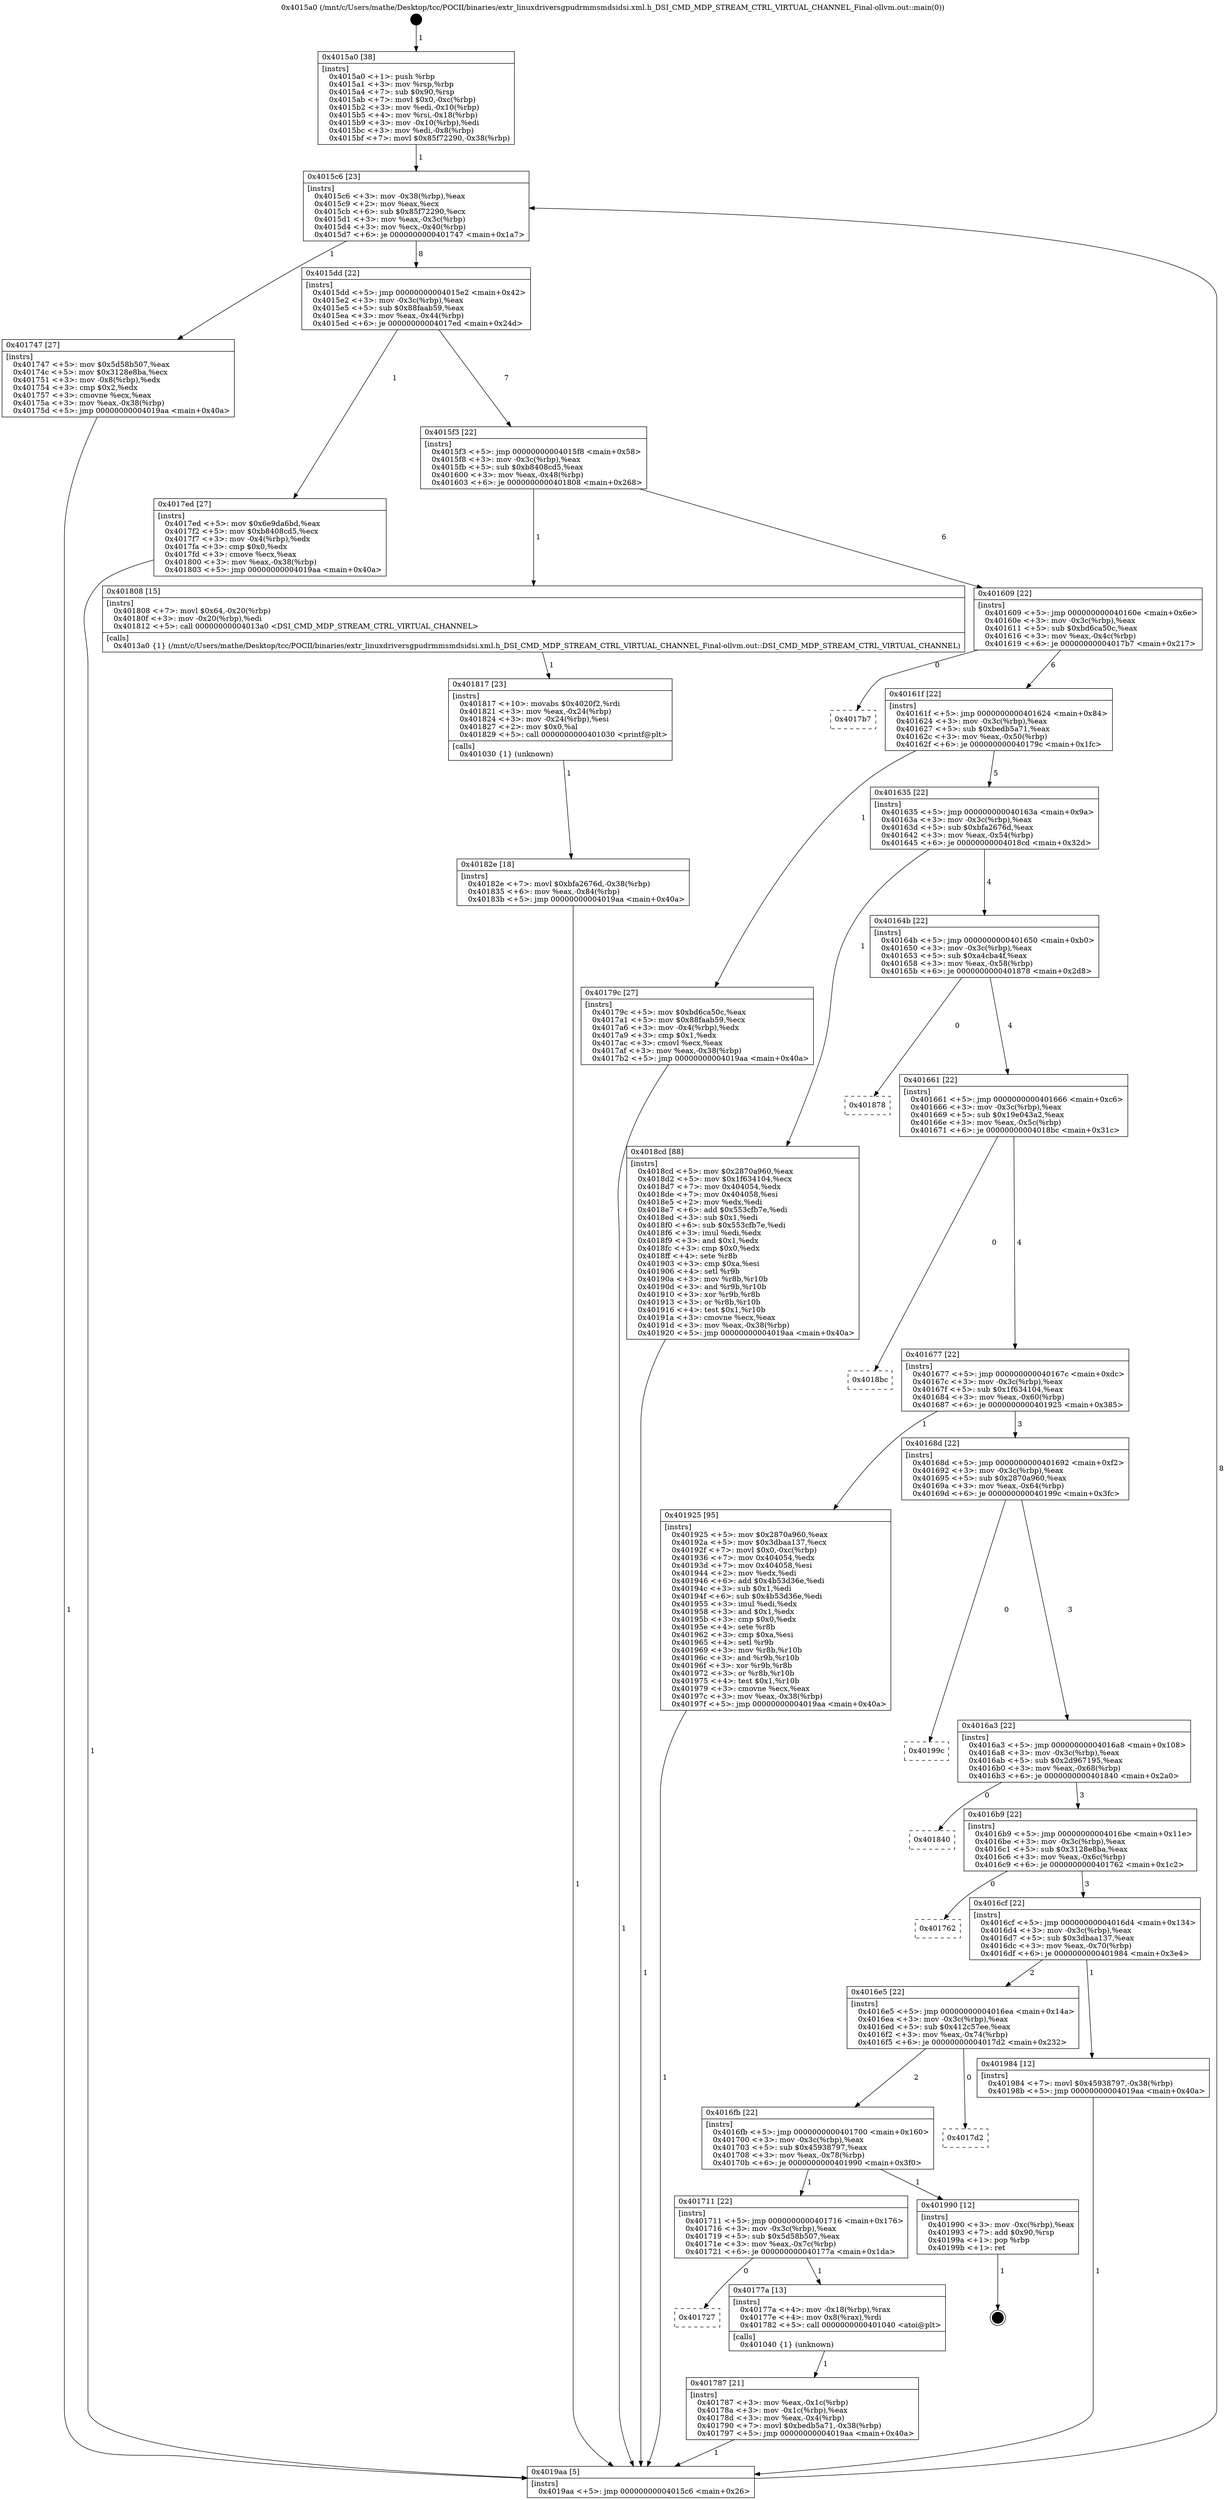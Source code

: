digraph "0x4015a0" {
  label = "0x4015a0 (/mnt/c/Users/mathe/Desktop/tcc/POCII/binaries/extr_linuxdriversgpudrmmsmdsidsi.xml.h_DSI_CMD_MDP_STREAM_CTRL_VIRTUAL_CHANNEL_Final-ollvm.out::main(0))"
  labelloc = "t"
  node[shape=record]

  Entry [label="",width=0.3,height=0.3,shape=circle,fillcolor=black,style=filled]
  "0x4015c6" [label="{
     0x4015c6 [23]\l
     | [instrs]\l
     &nbsp;&nbsp;0x4015c6 \<+3\>: mov -0x38(%rbp),%eax\l
     &nbsp;&nbsp;0x4015c9 \<+2\>: mov %eax,%ecx\l
     &nbsp;&nbsp;0x4015cb \<+6\>: sub $0x85f72290,%ecx\l
     &nbsp;&nbsp;0x4015d1 \<+3\>: mov %eax,-0x3c(%rbp)\l
     &nbsp;&nbsp;0x4015d4 \<+3\>: mov %ecx,-0x40(%rbp)\l
     &nbsp;&nbsp;0x4015d7 \<+6\>: je 0000000000401747 \<main+0x1a7\>\l
  }"]
  "0x401747" [label="{
     0x401747 [27]\l
     | [instrs]\l
     &nbsp;&nbsp;0x401747 \<+5\>: mov $0x5d58b507,%eax\l
     &nbsp;&nbsp;0x40174c \<+5\>: mov $0x3128e8ba,%ecx\l
     &nbsp;&nbsp;0x401751 \<+3\>: mov -0x8(%rbp),%edx\l
     &nbsp;&nbsp;0x401754 \<+3\>: cmp $0x2,%edx\l
     &nbsp;&nbsp;0x401757 \<+3\>: cmovne %ecx,%eax\l
     &nbsp;&nbsp;0x40175a \<+3\>: mov %eax,-0x38(%rbp)\l
     &nbsp;&nbsp;0x40175d \<+5\>: jmp 00000000004019aa \<main+0x40a\>\l
  }"]
  "0x4015dd" [label="{
     0x4015dd [22]\l
     | [instrs]\l
     &nbsp;&nbsp;0x4015dd \<+5\>: jmp 00000000004015e2 \<main+0x42\>\l
     &nbsp;&nbsp;0x4015e2 \<+3\>: mov -0x3c(%rbp),%eax\l
     &nbsp;&nbsp;0x4015e5 \<+5\>: sub $0x88faab59,%eax\l
     &nbsp;&nbsp;0x4015ea \<+3\>: mov %eax,-0x44(%rbp)\l
     &nbsp;&nbsp;0x4015ed \<+6\>: je 00000000004017ed \<main+0x24d\>\l
  }"]
  "0x4019aa" [label="{
     0x4019aa [5]\l
     | [instrs]\l
     &nbsp;&nbsp;0x4019aa \<+5\>: jmp 00000000004015c6 \<main+0x26\>\l
  }"]
  "0x4015a0" [label="{
     0x4015a0 [38]\l
     | [instrs]\l
     &nbsp;&nbsp;0x4015a0 \<+1\>: push %rbp\l
     &nbsp;&nbsp;0x4015a1 \<+3\>: mov %rsp,%rbp\l
     &nbsp;&nbsp;0x4015a4 \<+7\>: sub $0x90,%rsp\l
     &nbsp;&nbsp;0x4015ab \<+7\>: movl $0x0,-0xc(%rbp)\l
     &nbsp;&nbsp;0x4015b2 \<+3\>: mov %edi,-0x10(%rbp)\l
     &nbsp;&nbsp;0x4015b5 \<+4\>: mov %rsi,-0x18(%rbp)\l
     &nbsp;&nbsp;0x4015b9 \<+3\>: mov -0x10(%rbp),%edi\l
     &nbsp;&nbsp;0x4015bc \<+3\>: mov %edi,-0x8(%rbp)\l
     &nbsp;&nbsp;0x4015bf \<+7\>: movl $0x85f72290,-0x38(%rbp)\l
  }"]
  Exit [label="",width=0.3,height=0.3,shape=circle,fillcolor=black,style=filled,peripheries=2]
  "0x4017ed" [label="{
     0x4017ed [27]\l
     | [instrs]\l
     &nbsp;&nbsp;0x4017ed \<+5\>: mov $0x6e9da6bd,%eax\l
     &nbsp;&nbsp;0x4017f2 \<+5\>: mov $0xb8408cd5,%ecx\l
     &nbsp;&nbsp;0x4017f7 \<+3\>: mov -0x4(%rbp),%edx\l
     &nbsp;&nbsp;0x4017fa \<+3\>: cmp $0x0,%edx\l
     &nbsp;&nbsp;0x4017fd \<+3\>: cmove %ecx,%eax\l
     &nbsp;&nbsp;0x401800 \<+3\>: mov %eax,-0x38(%rbp)\l
     &nbsp;&nbsp;0x401803 \<+5\>: jmp 00000000004019aa \<main+0x40a\>\l
  }"]
  "0x4015f3" [label="{
     0x4015f3 [22]\l
     | [instrs]\l
     &nbsp;&nbsp;0x4015f3 \<+5\>: jmp 00000000004015f8 \<main+0x58\>\l
     &nbsp;&nbsp;0x4015f8 \<+3\>: mov -0x3c(%rbp),%eax\l
     &nbsp;&nbsp;0x4015fb \<+5\>: sub $0xb8408cd5,%eax\l
     &nbsp;&nbsp;0x401600 \<+3\>: mov %eax,-0x48(%rbp)\l
     &nbsp;&nbsp;0x401603 \<+6\>: je 0000000000401808 \<main+0x268\>\l
  }"]
  "0x40182e" [label="{
     0x40182e [18]\l
     | [instrs]\l
     &nbsp;&nbsp;0x40182e \<+7\>: movl $0xbfa2676d,-0x38(%rbp)\l
     &nbsp;&nbsp;0x401835 \<+6\>: mov %eax,-0x84(%rbp)\l
     &nbsp;&nbsp;0x40183b \<+5\>: jmp 00000000004019aa \<main+0x40a\>\l
  }"]
  "0x401808" [label="{
     0x401808 [15]\l
     | [instrs]\l
     &nbsp;&nbsp;0x401808 \<+7\>: movl $0x64,-0x20(%rbp)\l
     &nbsp;&nbsp;0x40180f \<+3\>: mov -0x20(%rbp),%edi\l
     &nbsp;&nbsp;0x401812 \<+5\>: call 00000000004013a0 \<DSI_CMD_MDP_STREAM_CTRL_VIRTUAL_CHANNEL\>\l
     | [calls]\l
     &nbsp;&nbsp;0x4013a0 \{1\} (/mnt/c/Users/mathe/Desktop/tcc/POCII/binaries/extr_linuxdriversgpudrmmsmdsidsi.xml.h_DSI_CMD_MDP_STREAM_CTRL_VIRTUAL_CHANNEL_Final-ollvm.out::DSI_CMD_MDP_STREAM_CTRL_VIRTUAL_CHANNEL)\l
  }"]
  "0x401609" [label="{
     0x401609 [22]\l
     | [instrs]\l
     &nbsp;&nbsp;0x401609 \<+5\>: jmp 000000000040160e \<main+0x6e\>\l
     &nbsp;&nbsp;0x40160e \<+3\>: mov -0x3c(%rbp),%eax\l
     &nbsp;&nbsp;0x401611 \<+5\>: sub $0xbd6ca50c,%eax\l
     &nbsp;&nbsp;0x401616 \<+3\>: mov %eax,-0x4c(%rbp)\l
     &nbsp;&nbsp;0x401619 \<+6\>: je 00000000004017b7 \<main+0x217\>\l
  }"]
  "0x401817" [label="{
     0x401817 [23]\l
     | [instrs]\l
     &nbsp;&nbsp;0x401817 \<+10\>: movabs $0x4020f2,%rdi\l
     &nbsp;&nbsp;0x401821 \<+3\>: mov %eax,-0x24(%rbp)\l
     &nbsp;&nbsp;0x401824 \<+3\>: mov -0x24(%rbp),%esi\l
     &nbsp;&nbsp;0x401827 \<+2\>: mov $0x0,%al\l
     &nbsp;&nbsp;0x401829 \<+5\>: call 0000000000401030 \<printf@plt\>\l
     | [calls]\l
     &nbsp;&nbsp;0x401030 \{1\} (unknown)\l
  }"]
  "0x4017b7" [label="{
     0x4017b7\l
  }", style=dashed]
  "0x40161f" [label="{
     0x40161f [22]\l
     | [instrs]\l
     &nbsp;&nbsp;0x40161f \<+5\>: jmp 0000000000401624 \<main+0x84\>\l
     &nbsp;&nbsp;0x401624 \<+3\>: mov -0x3c(%rbp),%eax\l
     &nbsp;&nbsp;0x401627 \<+5\>: sub $0xbedb5a71,%eax\l
     &nbsp;&nbsp;0x40162c \<+3\>: mov %eax,-0x50(%rbp)\l
     &nbsp;&nbsp;0x40162f \<+6\>: je 000000000040179c \<main+0x1fc\>\l
  }"]
  "0x401787" [label="{
     0x401787 [21]\l
     | [instrs]\l
     &nbsp;&nbsp;0x401787 \<+3\>: mov %eax,-0x1c(%rbp)\l
     &nbsp;&nbsp;0x40178a \<+3\>: mov -0x1c(%rbp),%eax\l
     &nbsp;&nbsp;0x40178d \<+3\>: mov %eax,-0x4(%rbp)\l
     &nbsp;&nbsp;0x401790 \<+7\>: movl $0xbedb5a71,-0x38(%rbp)\l
     &nbsp;&nbsp;0x401797 \<+5\>: jmp 00000000004019aa \<main+0x40a\>\l
  }"]
  "0x40179c" [label="{
     0x40179c [27]\l
     | [instrs]\l
     &nbsp;&nbsp;0x40179c \<+5\>: mov $0xbd6ca50c,%eax\l
     &nbsp;&nbsp;0x4017a1 \<+5\>: mov $0x88faab59,%ecx\l
     &nbsp;&nbsp;0x4017a6 \<+3\>: mov -0x4(%rbp),%edx\l
     &nbsp;&nbsp;0x4017a9 \<+3\>: cmp $0x1,%edx\l
     &nbsp;&nbsp;0x4017ac \<+3\>: cmovl %ecx,%eax\l
     &nbsp;&nbsp;0x4017af \<+3\>: mov %eax,-0x38(%rbp)\l
     &nbsp;&nbsp;0x4017b2 \<+5\>: jmp 00000000004019aa \<main+0x40a\>\l
  }"]
  "0x401635" [label="{
     0x401635 [22]\l
     | [instrs]\l
     &nbsp;&nbsp;0x401635 \<+5\>: jmp 000000000040163a \<main+0x9a\>\l
     &nbsp;&nbsp;0x40163a \<+3\>: mov -0x3c(%rbp),%eax\l
     &nbsp;&nbsp;0x40163d \<+5\>: sub $0xbfa2676d,%eax\l
     &nbsp;&nbsp;0x401642 \<+3\>: mov %eax,-0x54(%rbp)\l
     &nbsp;&nbsp;0x401645 \<+6\>: je 00000000004018cd \<main+0x32d\>\l
  }"]
  "0x401727" [label="{
     0x401727\l
  }", style=dashed]
  "0x4018cd" [label="{
     0x4018cd [88]\l
     | [instrs]\l
     &nbsp;&nbsp;0x4018cd \<+5\>: mov $0x2870a960,%eax\l
     &nbsp;&nbsp;0x4018d2 \<+5\>: mov $0x1f634104,%ecx\l
     &nbsp;&nbsp;0x4018d7 \<+7\>: mov 0x404054,%edx\l
     &nbsp;&nbsp;0x4018de \<+7\>: mov 0x404058,%esi\l
     &nbsp;&nbsp;0x4018e5 \<+2\>: mov %edx,%edi\l
     &nbsp;&nbsp;0x4018e7 \<+6\>: add $0x553cfb7e,%edi\l
     &nbsp;&nbsp;0x4018ed \<+3\>: sub $0x1,%edi\l
     &nbsp;&nbsp;0x4018f0 \<+6\>: sub $0x553cfb7e,%edi\l
     &nbsp;&nbsp;0x4018f6 \<+3\>: imul %edi,%edx\l
     &nbsp;&nbsp;0x4018f9 \<+3\>: and $0x1,%edx\l
     &nbsp;&nbsp;0x4018fc \<+3\>: cmp $0x0,%edx\l
     &nbsp;&nbsp;0x4018ff \<+4\>: sete %r8b\l
     &nbsp;&nbsp;0x401903 \<+3\>: cmp $0xa,%esi\l
     &nbsp;&nbsp;0x401906 \<+4\>: setl %r9b\l
     &nbsp;&nbsp;0x40190a \<+3\>: mov %r8b,%r10b\l
     &nbsp;&nbsp;0x40190d \<+3\>: and %r9b,%r10b\l
     &nbsp;&nbsp;0x401910 \<+3\>: xor %r9b,%r8b\l
     &nbsp;&nbsp;0x401913 \<+3\>: or %r8b,%r10b\l
     &nbsp;&nbsp;0x401916 \<+4\>: test $0x1,%r10b\l
     &nbsp;&nbsp;0x40191a \<+3\>: cmovne %ecx,%eax\l
     &nbsp;&nbsp;0x40191d \<+3\>: mov %eax,-0x38(%rbp)\l
     &nbsp;&nbsp;0x401920 \<+5\>: jmp 00000000004019aa \<main+0x40a\>\l
  }"]
  "0x40164b" [label="{
     0x40164b [22]\l
     | [instrs]\l
     &nbsp;&nbsp;0x40164b \<+5\>: jmp 0000000000401650 \<main+0xb0\>\l
     &nbsp;&nbsp;0x401650 \<+3\>: mov -0x3c(%rbp),%eax\l
     &nbsp;&nbsp;0x401653 \<+5\>: sub $0xa4cba4f,%eax\l
     &nbsp;&nbsp;0x401658 \<+3\>: mov %eax,-0x58(%rbp)\l
     &nbsp;&nbsp;0x40165b \<+6\>: je 0000000000401878 \<main+0x2d8\>\l
  }"]
  "0x40177a" [label="{
     0x40177a [13]\l
     | [instrs]\l
     &nbsp;&nbsp;0x40177a \<+4\>: mov -0x18(%rbp),%rax\l
     &nbsp;&nbsp;0x40177e \<+4\>: mov 0x8(%rax),%rdi\l
     &nbsp;&nbsp;0x401782 \<+5\>: call 0000000000401040 \<atoi@plt\>\l
     | [calls]\l
     &nbsp;&nbsp;0x401040 \{1\} (unknown)\l
  }"]
  "0x401878" [label="{
     0x401878\l
  }", style=dashed]
  "0x401661" [label="{
     0x401661 [22]\l
     | [instrs]\l
     &nbsp;&nbsp;0x401661 \<+5\>: jmp 0000000000401666 \<main+0xc6\>\l
     &nbsp;&nbsp;0x401666 \<+3\>: mov -0x3c(%rbp),%eax\l
     &nbsp;&nbsp;0x401669 \<+5\>: sub $0x19e043a2,%eax\l
     &nbsp;&nbsp;0x40166e \<+3\>: mov %eax,-0x5c(%rbp)\l
     &nbsp;&nbsp;0x401671 \<+6\>: je 00000000004018bc \<main+0x31c\>\l
  }"]
  "0x401711" [label="{
     0x401711 [22]\l
     | [instrs]\l
     &nbsp;&nbsp;0x401711 \<+5\>: jmp 0000000000401716 \<main+0x176\>\l
     &nbsp;&nbsp;0x401716 \<+3\>: mov -0x3c(%rbp),%eax\l
     &nbsp;&nbsp;0x401719 \<+5\>: sub $0x5d58b507,%eax\l
     &nbsp;&nbsp;0x40171e \<+3\>: mov %eax,-0x7c(%rbp)\l
     &nbsp;&nbsp;0x401721 \<+6\>: je 000000000040177a \<main+0x1da\>\l
  }"]
  "0x4018bc" [label="{
     0x4018bc\l
  }", style=dashed]
  "0x401677" [label="{
     0x401677 [22]\l
     | [instrs]\l
     &nbsp;&nbsp;0x401677 \<+5\>: jmp 000000000040167c \<main+0xdc\>\l
     &nbsp;&nbsp;0x40167c \<+3\>: mov -0x3c(%rbp),%eax\l
     &nbsp;&nbsp;0x40167f \<+5\>: sub $0x1f634104,%eax\l
     &nbsp;&nbsp;0x401684 \<+3\>: mov %eax,-0x60(%rbp)\l
     &nbsp;&nbsp;0x401687 \<+6\>: je 0000000000401925 \<main+0x385\>\l
  }"]
  "0x401990" [label="{
     0x401990 [12]\l
     | [instrs]\l
     &nbsp;&nbsp;0x401990 \<+3\>: mov -0xc(%rbp),%eax\l
     &nbsp;&nbsp;0x401993 \<+7\>: add $0x90,%rsp\l
     &nbsp;&nbsp;0x40199a \<+1\>: pop %rbp\l
     &nbsp;&nbsp;0x40199b \<+1\>: ret\l
  }"]
  "0x401925" [label="{
     0x401925 [95]\l
     | [instrs]\l
     &nbsp;&nbsp;0x401925 \<+5\>: mov $0x2870a960,%eax\l
     &nbsp;&nbsp;0x40192a \<+5\>: mov $0x3dbaa137,%ecx\l
     &nbsp;&nbsp;0x40192f \<+7\>: movl $0x0,-0xc(%rbp)\l
     &nbsp;&nbsp;0x401936 \<+7\>: mov 0x404054,%edx\l
     &nbsp;&nbsp;0x40193d \<+7\>: mov 0x404058,%esi\l
     &nbsp;&nbsp;0x401944 \<+2\>: mov %edx,%edi\l
     &nbsp;&nbsp;0x401946 \<+6\>: add $0x4b53d36e,%edi\l
     &nbsp;&nbsp;0x40194c \<+3\>: sub $0x1,%edi\l
     &nbsp;&nbsp;0x40194f \<+6\>: sub $0x4b53d36e,%edi\l
     &nbsp;&nbsp;0x401955 \<+3\>: imul %edi,%edx\l
     &nbsp;&nbsp;0x401958 \<+3\>: and $0x1,%edx\l
     &nbsp;&nbsp;0x40195b \<+3\>: cmp $0x0,%edx\l
     &nbsp;&nbsp;0x40195e \<+4\>: sete %r8b\l
     &nbsp;&nbsp;0x401962 \<+3\>: cmp $0xa,%esi\l
     &nbsp;&nbsp;0x401965 \<+4\>: setl %r9b\l
     &nbsp;&nbsp;0x401969 \<+3\>: mov %r8b,%r10b\l
     &nbsp;&nbsp;0x40196c \<+3\>: and %r9b,%r10b\l
     &nbsp;&nbsp;0x40196f \<+3\>: xor %r9b,%r8b\l
     &nbsp;&nbsp;0x401972 \<+3\>: or %r8b,%r10b\l
     &nbsp;&nbsp;0x401975 \<+4\>: test $0x1,%r10b\l
     &nbsp;&nbsp;0x401979 \<+3\>: cmovne %ecx,%eax\l
     &nbsp;&nbsp;0x40197c \<+3\>: mov %eax,-0x38(%rbp)\l
     &nbsp;&nbsp;0x40197f \<+5\>: jmp 00000000004019aa \<main+0x40a\>\l
  }"]
  "0x40168d" [label="{
     0x40168d [22]\l
     | [instrs]\l
     &nbsp;&nbsp;0x40168d \<+5\>: jmp 0000000000401692 \<main+0xf2\>\l
     &nbsp;&nbsp;0x401692 \<+3\>: mov -0x3c(%rbp),%eax\l
     &nbsp;&nbsp;0x401695 \<+5\>: sub $0x2870a960,%eax\l
     &nbsp;&nbsp;0x40169a \<+3\>: mov %eax,-0x64(%rbp)\l
     &nbsp;&nbsp;0x40169d \<+6\>: je 000000000040199c \<main+0x3fc\>\l
  }"]
  "0x4016fb" [label="{
     0x4016fb [22]\l
     | [instrs]\l
     &nbsp;&nbsp;0x4016fb \<+5\>: jmp 0000000000401700 \<main+0x160\>\l
     &nbsp;&nbsp;0x401700 \<+3\>: mov -0x3c(%rbp),%eax\l
     &nbsp;&nbsp;0x401703 \<+5\>: sub $0x45938797,%eax\l
     &nbsp;&nbsp;0x401708 \<+3\>: mov %eax,-0x78(%rbp)\l
     &nbsp;&nbsp;0x40170b \<+6\>: je 0000000000401990 \<main+0x3f0\>\l
  }"]
  "0x40199c" [label="{
     0x40199c\l
  }", style=dashed]
  "0x4016a3" [label="{
     0x4016a3 [22]\l
     | [instrs]\l
     &nbsp;&nbsp;0x4016a3 \<+5\>: jmp 00000000004016a8 \<main+0x108\>\l
     &nbsp;&nbsp;0x4016a8 \<+3\>: mov -0x3c(%rbp),%eax\l
     &nbsp;&nbsp;0x4016ab \<+5\>: sub $0x2d967195,%eax\l
     &nbsp;&nbsp;0x4016b0 \<+3\>: mov %eax,-0x68(%rbp)\l
     &nbsp;&nbsp;0x4016b3 \<+6\>: je 0000000000401840 \<main+0x2a0\>\l
  }"]
  "0x4017d2" [label="{
     0x4017d2\l
  }", style=dashed]
  "0x401840" [label="{
     0x401840\l
  }", style=dashed]
  "0x4016b9" [label="{
     0x4016b9 [22]\l
     | [instrs]\l
     &nbsp;&nbsp;0x4016b9 \<+5\>: jmp 00000000004016be \<main+0x11e\>\l
     &nbsp;&nbsp;0x4016be \<+3\>: mov -0x3c(%rbp),%eax\l
     &nbsp;&nbsp;0x4016c1 \<+5\>: sub $0x3128e8ba,%eax\l
     &nbsp;&nbsp;0x4016c6 \<+3\>: mov %eax,-0x6c(%rbp)\l
     &nbsp;&nbsp;0x4016c9 \<+6\>: je 0000000000401762 \<main+0x1c2\>\l
  }"]
  "0x4016e5" [label="{
     0x4016e5 [22]\l
     | [instrs]\l
     &nbsp;&nbsp;0x4016e5 \<+5\>: jmp 00000000004016ea \<main+0x14a\>\l
     &nbsp;&nbsp;0x4016ea \<+3\>: mov -0x3c(%rbp),%eax\l
     &nbsp;&nbsp;0x4016ed \<+5\>: sub $0x412c57ee,%eax\l
     &nbsp;&nbsp;0x4016f2 \<+3\>: mov %eax,-0x74(%rbp)\l
     &nbsp;&nbsp;0x4016f5 \<+6\>: je 00000000004017d2 \<main+0x232\>\l
  }"]
  "0x401762" [label="{
     0x401762\l
  }", style=dashed]
  "0x4016cf" [label="{
     0x4016cf [22]\l
     | [instrs]\l
     &nbsp;&nbsp;0x4016cf \<+5\>: jmp 00000000004016d4 \<main+0x134\>\l
     &nbsp;&nbsp;0x4016d4 \<+3\>: mov -0x3c(%rbp),%eax\l
     &nbsp;&nbsp;0x4016d7 \<+5\>: sub $0x3dbaa137,%eax\l
     &nbsp;&nbsp;0x4016dc \<+3\>: mov %eax,-0x70(%rbp)\l
     &nbsp;&nbsp;0x4016df \<+6\>: je 0000000000401984 \<main+0x3e4\>\l
  }"]
  "0x401984" [label="{
     0x401984 [12]\l
     | [instrs]\l
     &nbsp;&nbsp;0x401984 \<+7\>: movl $0x45938797,-0x38(%rbp)\l
     &nbsp;&nbsp;0x40198b \<+5\>: jmp 00000000004019aa \<main+0x40a\>\l
  }"]
  Entry -> "0x4015a0" [label=" 1"]
  "0x4015c6" -> "0x401747" [label=" 1"]
  "0x4015c6" -> "0x4015dd" [label=" 8"]
  "0x401747" -> "0x4019aa" [label=" 1"]
  "0x4015a0" -> "0x4015c6" [label=" 1"]
  "0x4019aa" -> "0x4015c6" [label=" 8"]
  "0x401990" -> Exit [label=" 1"]
  "0x4015dd" -> "0x4017ed" [label=" 1"]
  "0x4015dd" -> "0x4015f3" [label=" 7"]
  "0x401984" -> "0x4019aa" [label=" 1"]
  "0x4015f3" -> "0x401808" [label=" 1"]
  "0x4015f3" -> "0x401609" [label=" 6"]
  "0x401925" -> "0x4019aa" [label=" 1"]
  "0x401609" -> "0x4017b7" [label=" 0"]
  "0x401609" -> "0x40161f" [label=" 6"]
  "0x4018cd" -> "0x4019aa" [label=" 1"]
  "0x40161f" -> "0x40179c" [label=" 1"]
  "0x40161f" -> "0x401635" [label=" 5"]
  "0x40182e" -> "0x4019aa" [label=" 1"]
  "0x401635" -> "0x4018cd" [label=" 1"]
  "0x401635" -> "0x40164b" [label=" 4"]
  "0x401817" -> "0x40182e" [label=" 1"]
  "0x40164b" -> "0x401878" [label=" 0"]
  "0x40164b" -> "0x401661" [label=" 4"]
  "0x401808" -> "0x401817" [label=" 1"]
  "0x401661" -> "0x4018bc" [label=" 0"]
  "0x401661" -> "0x401677" [label=" 4"]
  "0x40179c" -> "0x4019aa" [label=" 1"]
  "0x401677" -> "0x401925" [label=" 1"]
  "0x401677" -> "0x40168d" [label=" 3"]
  "0x401787" -> "0x4019aa" [label=" 1"]
  "0x40168d" -> "0x40199c" [label=" 0"]
  "0x40168d" -> "0x4016a3" [label=" 3"]
  "0x401711" -> "0x401727" [label=" 0"]
  "0x4016a3" -> "0x401840" [label=" 0"]
  "0x4016a3" -> "0x4016b9" [label=" 3"]
  "0x401711" -> "0x40177a" [label=" 1"]
  "0x4016b9" -> "0x401762" [label=" 0"]
  "0x4016b9" -> "0x4016cf" [label=" 3"]
  "0x4016fb" -> "0x401711" [label=" 1"]
  "0x4016cf" -> "0x401984" [label=" 1"]
  "0x4016cf" -> "0x4016e5" [label=" 2"]
  "0x4017ed" -> "0x4019aa" [label=" 1"]
  "0x4016e5" -> "0x4017d2" [label=" 0"]
  "0x4016e5" -> "0x4016fb" [label=" 2"]
  "0x40177a" -> "0x401787" [label=" 1"]
  "0x4016fb" -> "0x401990" [label=" 1"]
}
